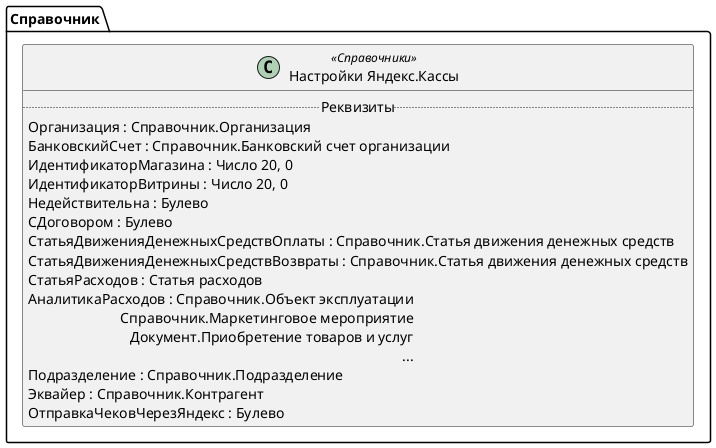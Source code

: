 ﻿@startuml НастройкиЯндексКассы
'!include templates.wsd
'..\include templates.wsd
class Справочник.НастройкиЯндексКассы as "Настройки Яндекс.Кассы" <<Справочники>>
{
..Реквизиты..
Организация : Справочник.Организация
БанковскийСчет : Справочник.Банковский счет организации
ИдентификаторМагазина : Число 20, 0
ИдентификаторВитрины : Число 20, 0
Недействительна : Булево
СДоговором : Булево
СтатьяДвиженияДенежныхСредствОплаты : Справочник.Статья движения денежных средств
СтатьяДвиженияДенежныхСредствВозвраты : Справочник.Статья движения денежных средств
СтатьяРасходов : Статья расходов
АналитикаРасходов : Справочник.Объект эксплуатации\rСправочник.Маркетинговое мероприятие\rДокумент.Приобретение товаров и услуг\r...
Подразделение : Справочник.Подразделение
Эквайер : Справочник.Контрагент
ОтправкаЧековЧерезЯндекс : Булево
}
@enduml

